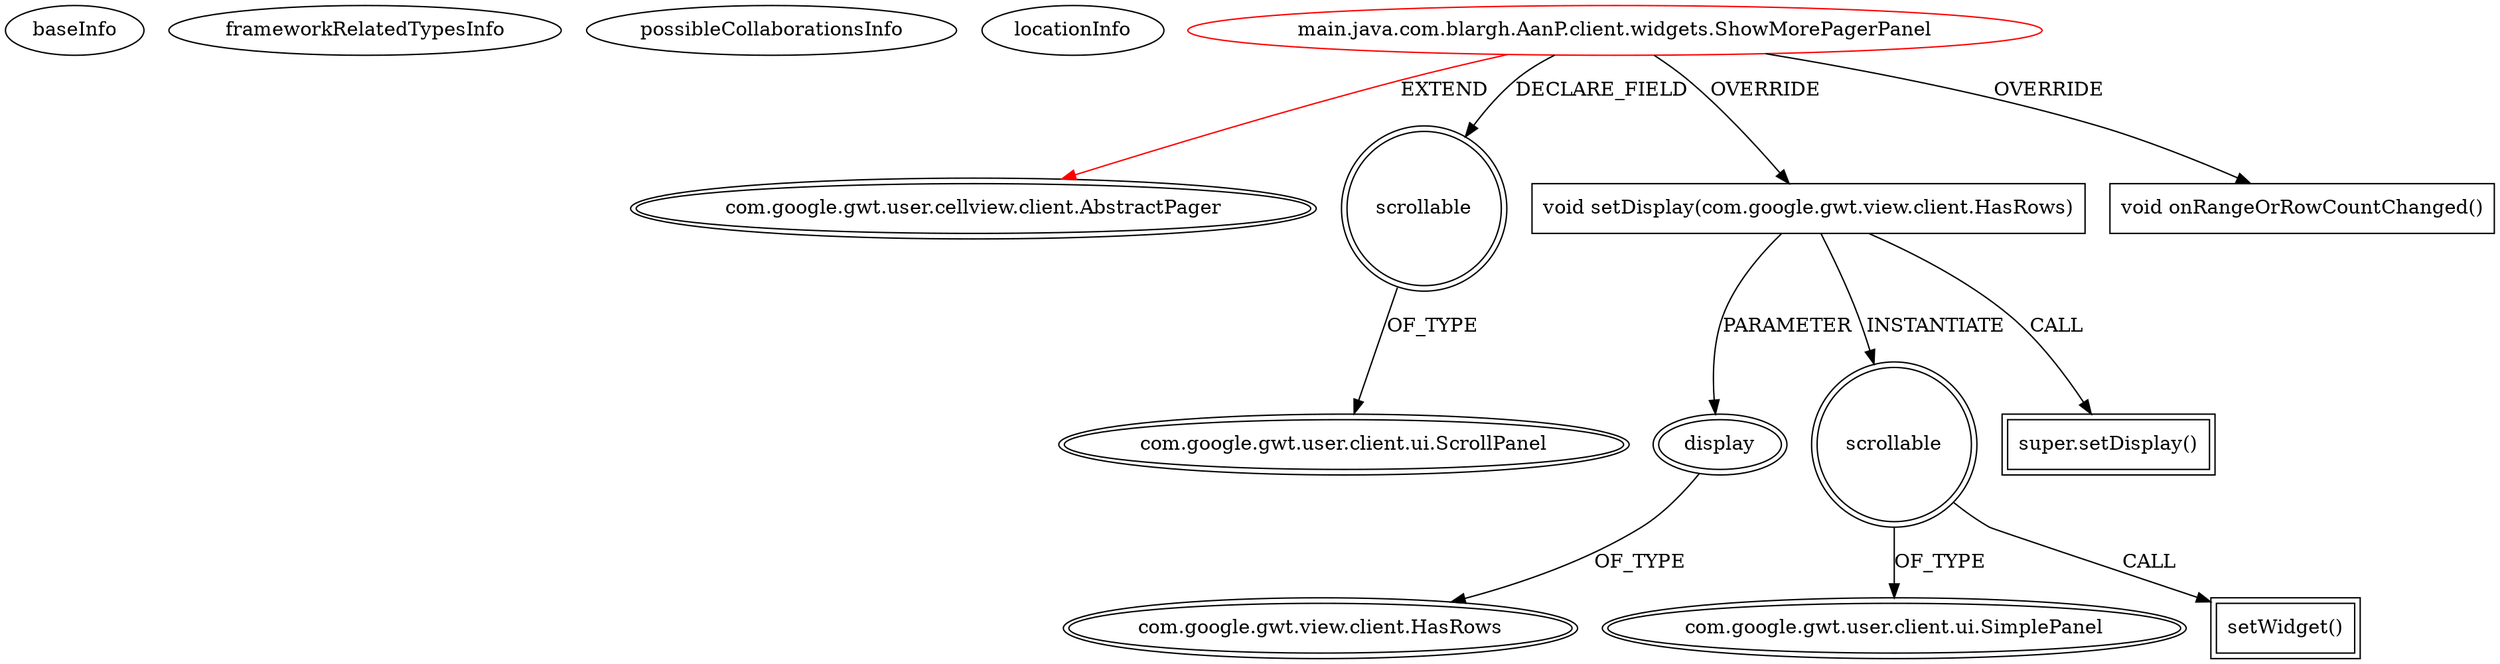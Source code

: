 digraph {
baseInfo[graphId=809,category="extension_graph",isAnonymous=false,possibleRelation=false]
frameworkRelatedTypesInfo[0="com.google.gwt.user.cellview.client.AbstractPager"]
possibleCollaborationsInfo[]
locationInfo[projectName="bahkified-Test",filePath="/bahkified-Test/Test-master/src/main/java/com/blargh/AanP/client/widgets/ShowMorePagerPanel.java",contextSignature="ShowMorePagerPanel",graphId="809"]
0[label="main.java.com.blargh.AanP.client.widgets.ShowMorePagerPanel",vertexType="ROOT_CLIENT_CLASS_DECLARATION",isFrameworkType=false,color=red]
1[label="com.google.gwt.user.cellview.client.AbstractPager",vertexType="FRAMEWORK_CLASS_TYPE",isFrameworkType=true,peripheries=2]
2[label="scrollable",vertexType="FIELD_DECLARATION",isFrameworkType=true,peripheries=2,shape=circle]
3[label="com.google.gwt.user.client.ui.ScrollPanel",vertexType="FRAMEWORK_CLASS_TYPE",isFrameworkType=true,peripheries=2]
4[label="void setDisplay(com.google.gwt.view.client.HasRows)",vertexType="OVERRIDING_METHOD_DECLARATION",isFrameworkType=false,shape=box]
5[label="display",vertexType="PARAMETER_DECLARATION",isFrameworkType=true,peripheries=2]
6[label="com.google.gwt.view.client.HasRows",vertexType="FRAMEWORK_INTERFACE_TYPE",isFrameworkType=true,peripheries=2]
7[label="scrollable",vertexType="VARIABLE_EXPRESION",isFrameworkType=true,peripheries=2,shape=circle]
9[label="com.google.gwt.user.client.ui.SimplePanel",vertexType="FRAMEWORK_CLASS_TYPE",isFrameworkType=true,peripheries=2]
8[label="setWidget()",vertexType="INSIDE_CALL",isFrameworkType=true,peripheries=2,shape=box]
10[label="super.setDisplay()",vertexType="SUPER_CALL",isFrameworkType=true,peripheries=2,shape=box]
11[label="void onRangeOrRowCountChanged()",vertexType="OVERRIDING_METHOD_DECLARATION",isFrameworkType=false,shape=box]
0->1[label="EXTEND",color=red]
0->2[label="DECLARE_FIELD"]
2->3[label="OF_TYPE"]
0->4[label="OVERRIDE"]
5->6[label="OF_TYPE"]
4->5[label="PARAMETER"]
4->7[label="INSTANTIATE"]
7->9[label="OF_TYPE"]
7->8[label="CALL"]
4->10[label="CALL"]
0->11[label="OVERRIDE"]
}
